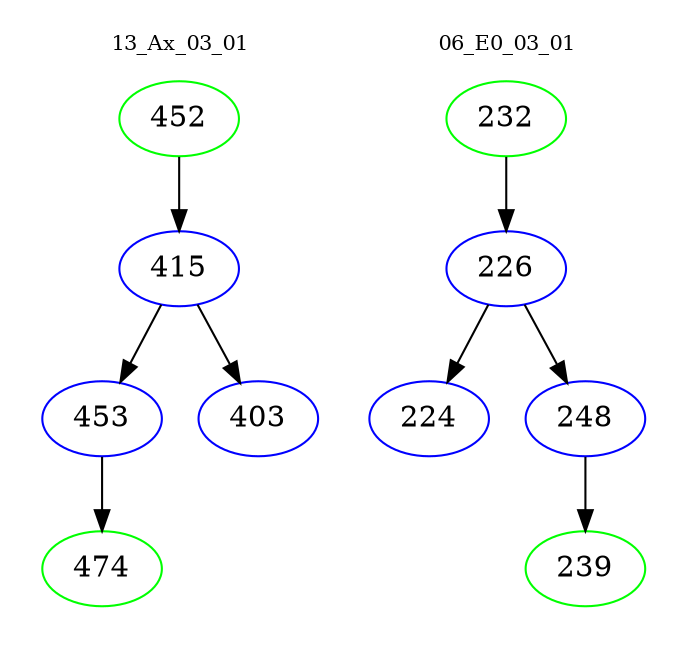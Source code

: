 digraph{
subgraph cluster_0 {
color = white
label = "13_Ax_03_01";
fontsize=10;
T0_452 [label="452", color="green"]
T0_452 -> T0_415 [color="black"]
T0_415 [label="415", color="blue"]
T0_415 -> T0_453 [color="black"]
T0_453 [label="453", color="blue"]
T0_453 -> T0_474 [color="black"]
T0_474 [label="474", color="green"]
T0_415 -> T0_403 [color="black"]
T0_403 [label="403", color="blue"]
}
subgraph cluster_1 {
color = white
label = "06_E0_03_01";
fontsize=10;
T1_232 [label="232", color="green"]
T1_232 -> T1_226 [color="black"]
T1_226 [label="226", color="blue"]
T1_226 -> T1_224 [color="black"]
T1_224 [label="224", color="blue"]
T1_226 -> T1_248 [color="black"]
T1_248 [label="248", color="blue"]
T1_248 -> T1_239 [color="black"]
T1_239 [label="239", color="green"]
}
}
